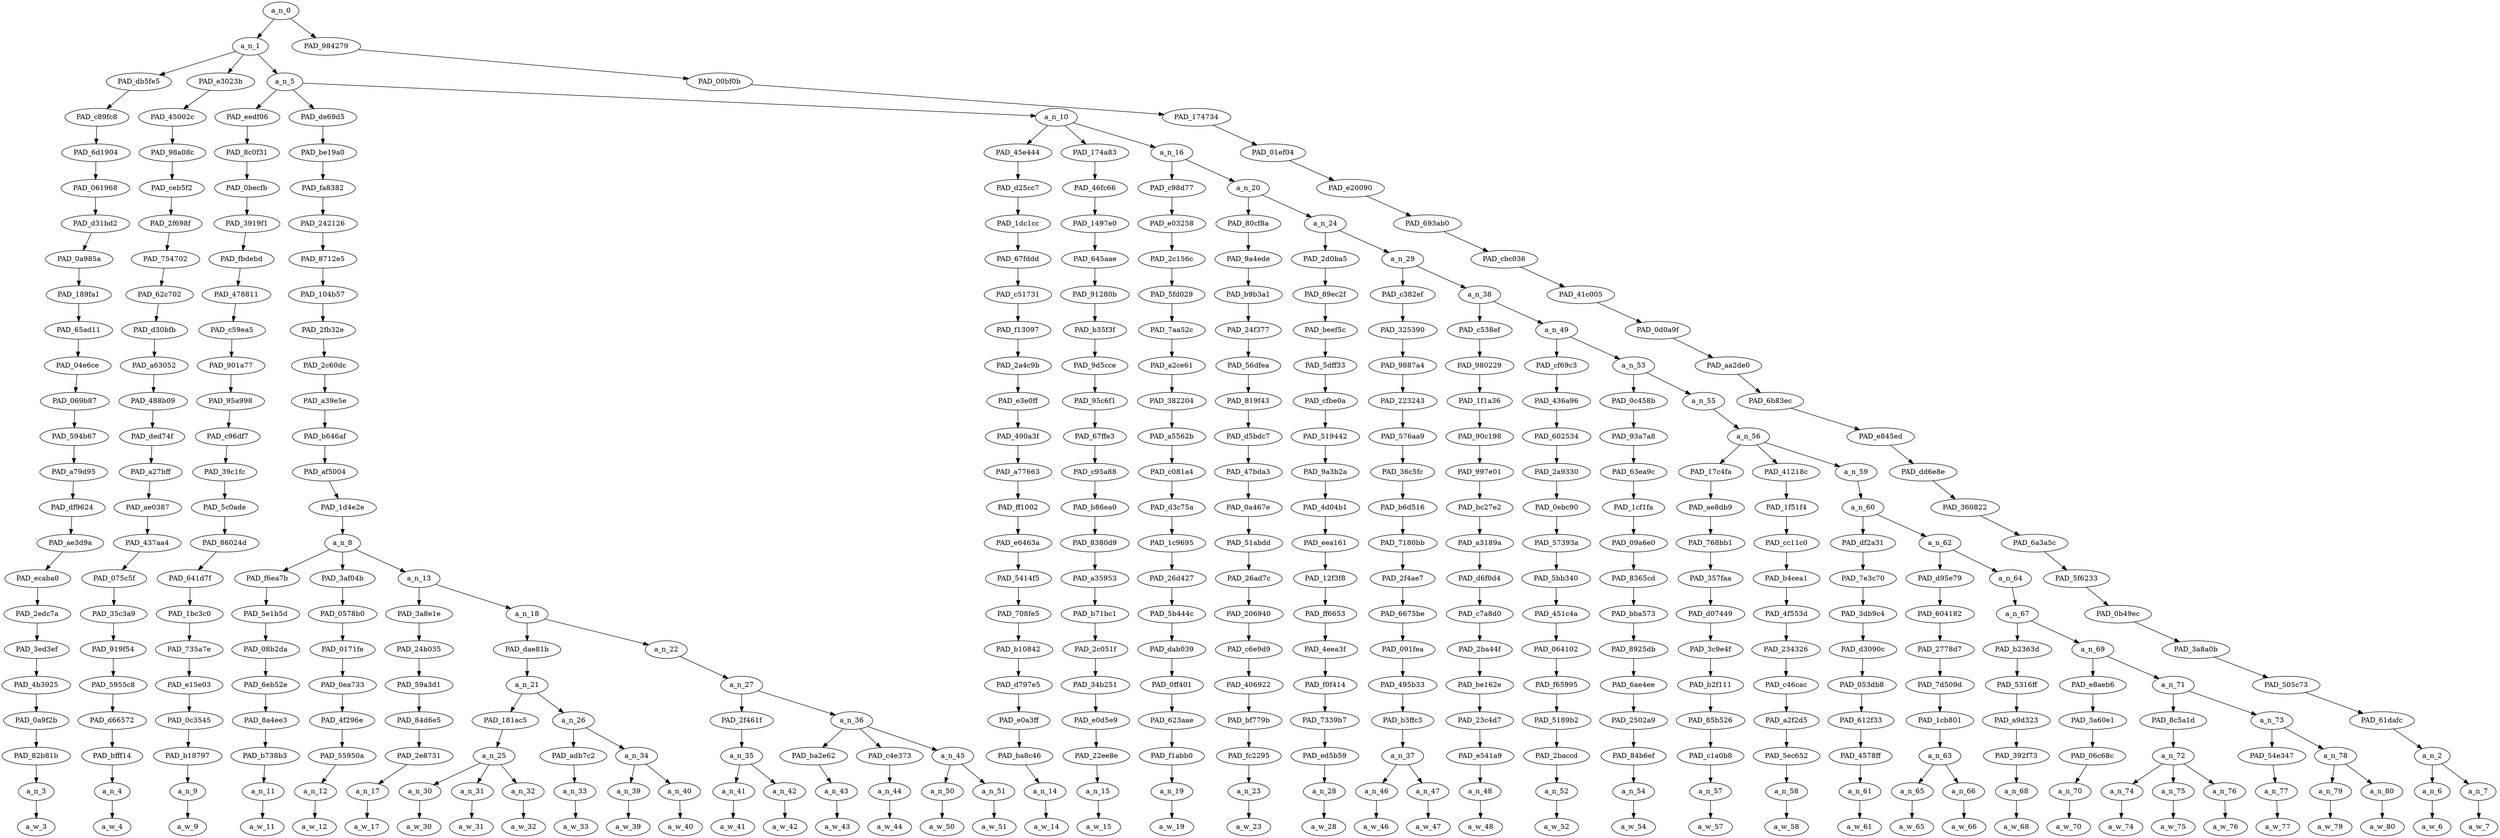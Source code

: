 strict digraph "" {
	a_n_0	[div_dir=1,
		index=0,
		level=23,
		pos="23.1601784788532,23!",
		text_span="[0, 1, 2, 3, 4, 5, 6, 7, 8, 9, 10, 11, 12, 13, 14, 15, 16, 17, 18, 19, 20, 21, 22, 23, 24, 25, 26, 27, 28, 29, 30, 31, 32, 33, 34, \
35, 36, 37, 38, 39, 40, 41, 42]",
		value=1.00000001];
	a_n_1	[div_dir=1,
		index=0,
		level=22,
		pos="4.820356957706404,22!",
		text_span="[0, 1, 2, 3, 4, 5, 6, 7, 8, 9, 10, 11, 12, 13, 14, 15, 16, 17, 18, 19, 20, 21, 22, 23, 24, 25, 26, 27, 28, 29, 30, 31, 32, 33, 34, \
35, 36, 37, 38, 39, 40]",
		value=0.90763411];
	a_n_0 -> a_n_1;
	PAD_984279	[div_dir=1,
		index=1,
		level=22,
		pos="41.5,22!",
		text_span="[41, 42]",
		value=0.09217831];
	a_n_0 -> PAD_984279;
	PAD_db5fe5	[div_dir=-1,
		index=0,
		level=21,
		pos="0.0,21!",
		text_span="[0]",
		value=0.03646200];
	a_n_1 -> PAD_db5fe5;
	PAD_e3023b	[div_dir=1,
		index=1,
		level=21,
		pos="1.0,21!",
		text_span="[1]",
		value=0.02263368];
	a_n_1 -> PAD_e3023b;
	a_n_5	[div_dir=1,
		index=2,
		level=21,
		pos="13.461070873119212,21!",
		text_span="[2, 3, 4, 5, 6, 7, 8, 9, 10, 11, 12, 13, 14, 15, 16, 17, 18, 19, 20, 21, 22, 23, 24, 25, 26, 27, 28, 29, 30, 31, 32, 33, 34, 35, \
36, 37, 38, 39, 40]",
		value=0.84834469];
	a_n_1 -> a_n_5;
	PAD_c89fc8	[div_dir=-1,
		index=0,
		level=20,
		pos="0.0,20!",
		text_span="[0]",
		value=0.03646200];
	PAD_db5fe5 -> PAD_c89fc8;
	PAD_6d1904	[div_dir=-1,
		index=0,
		level=19,
		pos="0.0,19!",
		text_span="[0]",
		value=0.03646200];
	PAD_c89fc8 -> PAD_6d1904;
	PAD_061968	[div_dir=-1,
		index=0,
		level=18,
		pos="0.0,18!",
		text_span="[0]",
		value=0.03646200];
	PAD_6d1904 -> PAD_061968;
	PAD_d31bd2	[div_dir=-1,
		index=0,
		level=17,
		pos="0.0,17!",
		text_span="[0]",
		value=0.03646200];
	PAD_061968 -> PAD_d31bd2;
	PAD_0a985a	[div_dir=-1,
		index=0,
		level=16,
		pos="0.0,16!",
		text_span="[0]",
		value=0.03646200];
	PAD_d31bd2 -> PAD_0a985a;
	PAD_189fa1	[div_dir=-1,
		index=0,
		level=15,
		pos="0.0,15!",
		text_span="[0]",
		value=0.03646200];
	PAD_0a985a -> PAD_189fa1;
	PAD_65ad11	[div_dir=-1,
		index=0,
		level=14,
		pos="0.0,14!",
		text_span="[0]",
		value=0.03646200];
	PAD_189fa1 -> PAD_65ad11;
	PAD_04e6ce	[div_dir=-1,
		index=0,
		level=13,
		pos="0.0,13!",
		text_span="[0]",
		value=0.03646200];
	PAD_65ad11 -> PAD_04e6ce;
	PAD_069b87	[div_dir=-1,
		index=0,
		level=12,
		pos="0.0,12!",
		text_span="[0]",
		value=0.03646200];
	PAD_04e6ce -> PAD_069b87;
	PAD_594b67	[div_dir=-1,
		index=0,
		level=11,
		pos="0.0,11!",
		text_span="[0]",
		value=0.03646200];
	PAD_069b87 -> PAD_594b67;
	PAD_a79d95	[div_dir=-1,
		index=0,
		level=10,
		pos="0.0,10!",
		text_span="[0]",
		value=0.03646200];
	PAD_594b67 -> PAD_a79d95;
	PAD_df9624	[div_dir=-1,
		index=0,
		level=9,
		pos="0.0,9!",
		text_span="[0]",
		value=0.03646200];
	PAD_a79d95 -> PAD_df9624;
	PAD_ae3d9a	[div_dir=-1,
		index=0,
		level=8,
		pos="0.0,8!",
		text_span="[0]",
		value=0.03646200];
	PAD_df9624 -> PAD_ae3d9a;
	PAD_ecaba0	[div_dir=-1,
		index=0,
		level=7,
		pos="0.0,7!",
		text_span="[0]",
		value=0.03646200];
	PAD_ae3d9a -> PAD_ecaba0;
	PAD_2edc7a	[div_dir=-1,
		index=0,
		level=6,
		pos="0.0,6!",
		text_span="[0]",
		value=0.03646200];
	PAD_ecaba0 -> PAD_2edc7a;
	PAD_3ed3ef	[div_dir=-1,
		index=0,
		level=5,
		pos="0.0,5!",
		text_span="[0]",
		value=0.03646200];
	PAD_2edc7a -> PAD_3ed3ef;
	PAD_4b3925	[div_dir=-1,
		index=0,
		level=4,
		pos="0.0,4!",
		text_span="[0]",
		value=0.03646200];
	PAD_3ed3ef -> PAD_4b3925;
	PAD_0a9f2b	[div_dir=-1,
		index=0,
		level=3,
		pos="0.0,3!",
		text_span="[0]",
		value=0.03646200];
	PAD_4b3925 -> PAD_0a9f2b;
	PAD_82b81b	[div_dir=-1,
		index=0,
		level=2,
		pos="0.0,2!",
		text_span="[0]",
		value=0.03646200];
	PAD_0a9f2b -> PAD_82b81b;
	a_n_3	[div_dir=-1,
		index=0,
		level=1,
		pos="0.0,1!",
		text_span="[0]",
		value=0.03646200];
	PAD_82b81b -> a_n_3;
	a_w_3	[div_dir=0,
		index=0,
		level=0,
		pos="0,0!",
		text_span="[0]",
		value=even];
	a_n_3 -> a_w_3;
	PAD_45002c	[div_dir=1,
		index=1,
		level=20,
		pos="1.0,20!",
		text_span="[1]",
		value=0.02263368];
	PAD_e3023b -> PAD_45002c;
	PAD_98a08c	[div_dir=1,
		index=1,
		level=19,
		pos="1.0,19!",
		text_span="[1]",
		value=0.02263368];
	PAD_45002c -> PAD_98a08c;
	PAD_ceb5f2	[div_dir=1,
		index=1,
		level=18,
		pos="1.0,18!",
		text_span="[1]",
		value=0.02263368];
	PAD_98a08c -> PAD_ceb5f2;
	PAD_2f698f	[div_dir=1,
		index=1,
		level=17,
		pos="1.0,17!",
		text_span="[1]",
		value=0.02263368];
	PAD_ceb5f2 -> PAD_2f698f;
	PAD_754702	[div_dir=1,
		index=1,
		level=16,
		pos="1.0,16!",
		text_span="[1]",
		value=0.02263368];
	PAD_2f698f -> PAD_754702;
	PAD_62c702	[div_dir=1,
		index=1,
		level=15,
		pos="1.0,15!",
		text_span="[1]",
		value=0.02263368];
	PAD_754702 -> PAD_62c702;
	PAD_d30bfb	[div_dir=1,
		index=1,
		level=14,
		pos="1.0,14!",
		text_span="[1]",
		value=0.02263368];
	PAD_62c702 -> PAD_d30bfb;
	PAD_a63052	[div_dir=1,
		index=1,
		level=13,
		pos="1.0,13!",
		text_span="[1]",
		value=0.02263368];
	PAD_d30bfb -> PAD_a63052;
	PAD_488b09	[div_dir=1,
		index=1,
		level=12,
		pos="1.0,12!",
		text_span="[1]",
		value=0.02263368];
	PAD_a63052 -> PAD_488b09;
	PAD_ded74f	[div_dir=1,
		index=1,
		level=11,
		pos="1.0,11!",
		text_span="[1]",
		value=0.02263368];
	PAD_488b09 -> PAD_ded74f;
	PAD_a27bff	[div_dir=1,
		index=1,
		level=10,
		pos="1.0,10!",
		text_span="[1]",
		value=0.02263368];
	PAD_ded74f -> PAD_a27bff;
	PAD_ae0387	[div_dir=1,
		index=1,
		level=9,
		pos="1.0,9!",
		text_span="[1]",
		value=0.02263368];
	PAD_a27bff -> PAD_ae0387;
	PAD_437aa4	[div_dir=1,
		index=1,
		level=8,
		pos="1.0,8!",
		text_span="[1]",
		value=0.02263368];
	PAD_ae0387 -> PAD_437aa4;
	PAD_075c5f	[div_dir=1,
		index=1,
		level=7,
		pos="1.0,7!",
		text_span="[1]",
		value=0.02263368];
	PAD_437aa4 -> PAD_075c5f;
	PAD_35c3a9	[div_dir=1,
		index=1,
		level=6,
		pos="1.0,6!",
		text_span="[1]",
		value=0.02263368];
	PAD_075c5f -> PAD_35c3a9;
	PAD_919f54	[div_dir=1,
		index=1,
		level=5,
		pos="1.0,5!",
		text_span="[1]",
		value=0.02263368];
	PAD_35c3a9 -> PAD_919f54;
	PAD_5955c8	[div_dir=1,
		index=1,
		level=4,
		pos="1.0,4!",
		text_span="[1]",
		value=0.02263368];
	PAD_919f54 -> PAD_5955c8;
	PAD_d66572	[div_dir=1,
		index=1,
		level=3,
		pos="1.0,3!",
		text_span="[1]",
		value=0.02263368];
	PAD_5955c8 -> PAD_d66572;
	PAD_bfff14	[div_dir=1,
		index=1,
		level=2,
		pos="1.0,2!",
		text_span="[1]",
		value=0.02263368];
	PAD_d66572 -> PAD_bfff14;
	a_n_4	[div_dir=1,
		index=1,
		level=1,
		pos="1.0,1!",
		text_span="[1]",
		value=0.02263368];
	PAD_bfff14 -> a_n_4;
	a_w_4	[div_dir=0,
		index=1,
		level=0,
		pos="1,0!",
		text_span="[1]",
		value=if];
	a_n_4 -> a_w_4;
	PAD_eedf06	[div_dir=1,
		index=3,
		level=20,
		pos="17.0,20!",
		text_span="[17]",
		value=0.01851506];
	a_n_5 -> PAD_eedf06;
	PAD_de69d5	[div_dir=1,
		index=2,
		level=20,
		pos="4.017361111111111,20!",
		text_span="[2, 3, 4, 5, 6, 7, 8, 9, 10, 11, 12, 13, 14, 15, 16]",
		value=0.33802943];
	a_n_5 -> PAD_de69d5;
	a_n_10	[div_dir=1,
		index=4,
		level=20,
		pos="19.36585150824653,20!",
		text_span="[18, 19, 20, 21, 22, 23, 24, 25, 26, 27, 28, 29, 30, 31, 32, 33, 34, 35, 36, 37, 38, 39, 40]",
		value=0.49155235];
	a_n_5 -> a_n_10;
	PAD_8c0f31	[div_dir=1,
		index=3,
		level=19,
		pos="17.0,19!",
		text_span="[17]",
		value=0.01851506];
	PAD_eedf06 -> PAD_8c0f31;
	PAD_0becfb	[div_dir=1,
		index=3,
		level=18,
		pos="17.0,18!",
		text_span="[17]",
		value=0.01851506];
	PAD_8c0f31 -> PAD_0becfb;
	PAD_3919f1	[div_dir=1,
		index=3,
		level=17,
		pos="17.0,17!",
		text_span="[17]",
		value=0.01851506];
	PAD_0becfb -> PAD_3919f1;
	PAD_fbdebd	[div_dir=1,
		index=3,
		level=16,
		pos="17.0,16!",
		text_span="[17]",
		value=0.01851506];
	PAD_3919f1 -> PAD_fbdebd;
	PAD_478811	[div_dir=1,
		index=3,
		level=15,
		pos="17.0,15!",
		text_span="[17]",
		value=0.01851506];
	PAD_fbdebd -> PAD_478811;
	PAD_c59ea5	[div_dir=1,
		index=3,
		level=14,
		pos="17.0,14!",
		text_span="[17]",
		value=0.01851506];
	PAD_478811 -> PAD_c59ea5;
	PAD_901a77	[div_dir=1,
		index=3,
		level=13,
		pos="17.0,13!",
		text_span="[17]",
		value=0.01851506];
	PAD_c59ea5 -> PAD_901a77;
	PAD_95a998	[div_dir=1,
		index=3,
		level=12,
		pos="17.0,12!",
		text_span="[17]",
		value=0.01851506];
	PAD_901a77 -> PAD_95a998;
	PAD_c96df7	[div_dir=1,
		index=3,
		level=11,
		pos="17.0,11!",
		text_span="[17]",
		value=0.01851506];
	PAD_95a998 -> PAD_c96df7;
	PAD_39c1fc	[div_dir=1,
		index=3,
		level=10,
		pos="17.0,10!",
		text_span="[17]",
		value=0.01851506];
	PAD_c96df7 -> PAD_39c1fc;
	PAD_5c0ade	[div_dir=1,
		index=3,
		level=9,
		pos="17.0,9!",
		text_span="[17]",
		value=0.01851506];
	PAD_39c1fc -> PAD_5c0ade;
	PAD_86024d	[div_dir=1,
		index=3,
		level=8,
		pos="17.0,8!",
		text_span="[17]",
		value=0.01851506];
	PAD_5c0ade -> PAD_86024d;
	PAD_641d7f	[div_dir=1,
		index=5,
		level=7,
		pos="17.0,7!",
		text_span="[17]",
		value=0.01851506];
	PAD_86024d -> PAD_641d7f;
	PAD_1bc3c0	[div_dir=1,
		index=6,
		level=6,
		pos="17.0,6!",
		text_span="[17]",
		value=0.01851506];
	PAD_641d7f -> PAD_1bc3c0;
	PAD_735a7e	[div_dir=1,
		index=7,
		level=5,
		pos="17.0,5!",
		text_span="[17]",
		value=0.01851506];
	PAD_1bc3c0 -> PAD_735a7e;
	PAD_e15e03	[div_dir=1,
		index=7,
		level=4,
		pos="17.0,4!",
		text_span="[17]",
		value=0.01851506];
	PAD_735a7e -> PAD_e15e03;
	PAD_0c3545	[div_dir=1,
		index=9,
		level=3,
		pos="17.0,3!",
		text_span="[17]",
		value=0.01851506];
	PAD_e15e03 -> PAD_0c3545;
	PAD_b18797	[div_dir=1,
		index=12,
		level=2,
		pos="17.0,2!",
		text_span="[17]",
		value=0.01851506];
	PAD_0c3545 -> PAD_b18797;
	a_n_9	[div_dir=1,
		index=17,
		level=1,
		pos="17.0,1!",
		text_span="[17]",
		value=0.01851506];
	PAD_b18797 -> a_n_9;
	a_w_9	[div_dir=0,
		index=17,
		level=0,
		pos="17,0!",
		text_span="[17]",
		value=and];
	a_n_9 -> a_w_9;
	PAD_be19a0	[div_dir=1,
		index=2,
		level=19,
		pos="4.017361111111111,19!",
		text_span="[2, 3, 4, 5, 6, 7, 8, 9, 10, 11, 12, 13, 14, 15, 16]",
		value=0.33802943];
	PAD_de69d5 -> PAD_be19a0;
	PAD_fa8382	[div_dir=1,
		index=2,
		level=18,
		pos="4.017361111111111,18!",
		text_span="[2, 3, 4, 5, 6, 7, 8, 9, 10, 11, 12, 13, 14, 15, 16]",
		value=0.33802943];
	PAD_be19a0 -> PAD_fa8382;
	PAD_242126	[div_dir=1,
		index=2,
		level=17,
		pos="4.017361111111111,17!",
		text_span="[2, 3, 4, 5, 6, 7, 8, 9, 10, 11, 12, 13, 14, 15, 16]",
		value=0.33802943];
	PAD_fa8382 -> PAD_242126;
	PAD_8712e5	[div_dir=1,
		index=2,
		level=16,
		pos="4.017361111111111,16!",
		text_span="[2, 3, 4, 5, 6, 7, 8, 9, 10, 11, 12, 13, 14, 15, 16]",
		value=0.33802943];
	PAD_242126 -> PAD_8712e5;
	PAD_104b57	[div_dir=1,
		index=2,
		level=15,
		pos="4.017361111111111,15!",
		text_span="[2, 3, 4, 5, 6, 7, 8, 9, 10, 11, 12, 13, 14, 15, 16]",
		value=0.33802943];
	PAD_8712e5 -> PAD_104b57;
	PAD_2fb32e	[div_dir=1,
		index=2,
		level=14,
		pos="4.017361111111111,14!",
		text_span="[2, 3, 4, 5, 6, 7, 8, 9, 10, 11, 12, 13, 14, 15, 16]",
		value=0.33802943];
	PAD_104b57 -> PAD_2fb32e;
	PAD_2c60dc	[div_dir=1,
		index=2,
		level=13,
		pos="4.017361111111111,13!",
		text_span="[2, 3, 4, 5, 6, 7, 8, 9, 10, 11, 12, 13, 14, 15, 16]",
		value=0.33802943];
	PAD_2fb32e -> PAD_2c60dc;
	PAD_a39e5e	[div_dir=1,
		index=2,
		level=12,
		pos="4.017361111111111,12!",
		text_span="[2, 3, 4, 5, 6, 7, 8, 9, 10, 11, 12, 13, 14, 15, 16]",
		value=0.33802943];
	PAD_2c60dc -> PAD_a39e5e;
	PAD_b646af	[div_dir=1,
		index=2,
		level=11,
		pos="4.017361111111111,11!",
		text_span="[2, 3, 4, 5, 6, 7, 8, 9, 10, 11, 12, 13, 14, 15, 16]",
		value=0.33802943];
	PAD_a39e5e -> PAD_b646af;
	PAD_af5004	[div_dir=1,
		index=2,
		level=10,
		pos="4.017361111111111,10!",
		text_span="[2, 3, 4, 5, 6, 7, 8, 9, 10, 11, 12, 13, 14, 15, 16]",
		value=0.33802943];
	PAD_b646af -> PAD_af5004;
	PAD_1d4e2e	[div_dir=1,
		index=2,
		level=9,
		pos="4.017361111111111,9!",
		text_span="[2, 3, 4, 5, 6, 7, 8, 9, 10, 11, 12, 13, 14, 15, 16]",
		value=0.33802943];
	PAD_af5004 -> PAD_1d4e2e;
	a_n_8	[div_dir=1,
		index=2,
		level=8,
		pos="4.017361111111111,8!",
		text_span="[2, 3, 4, 5, 6, 7, 8, 9, 10, 11, 12, 13, 14, 15, 16]",
		value=0.33802943];
	PAD_1d4e2e -> a_n_8;
	PAD_f6ea7b	[div_dir=-1,
		index=2,
		level=7,
		pos="2.0,7!",
		text_span="[2]",
		value=0.02509308];
	a_n_8 -> PAD_f6ea7b;
	PAD_3af04b	[div_dir=1,
		index=3,
		level=7,
		pos="3.0,7!",
		text_span="[3]",
		value=0.02161202];
	a_n_8 -> PAD_3af04b;
	a_n_13	[div_dir=1,
		index=4,
		level=7,
		pos="7.052083333333333,7!",
		text_span="[4, 5, 6, 7, 8, 9, 10, 11, 12, 13, 14, 15, 16]",
		value=0.29112176];
	a_n_8 -> a_n_13;
	PAD_5e1b5d	[div_dir=-1,
		index=2,
		level=6,
		pos="2.0,6!",
		text_span="[2]",
		value=0.02509308];
	PAD_f6ea7b -> PAD_5e1b5d;
	PAD_08b2da	[div_dir=-1,
		index=2,
		level=5,
		pos="2.0,5!",
		text_span="[2]",
		value=0.02509308];
	PAD_5e1b5d -> PAD_08b2da;
	PAD_6eb52e	[div_dir=-1,
		index=2,
		level=4,
		pos="2.0,4!",
		text_span="[2]",
		value=0.02509308];
	PAD_08b2da -> PAD_6eb52e;
	PAD_8a4ee3	[div_dir=-1,
		index=2,
		level=3,
		pos="2.0,3!",
		text_span="[2]",
		value=0.02509308];
	PAD_6eb52e -> PAD_8a4ee3;
	PAD_b738b3	[div_dir=-1,
		index=2,
		level=2,
		pos="2.0,2!",
		text_span="[2]",
		value=0.02509308];
	PAD_8a4ee3 -> PAD_b738b3;
	a_n_11	[div_dir=-1,
		index=2,
		level=1,
		pos="2.0,1!",
		text_span="[2]",
		value=0.02509308];
	PAD_b738b3 -> a_n_11;
	a_w_11	[div_dir=0,
		index=2,
		level=0,
		pos="2,0!",
		text_span="[2]",
		value=you];
	a_n_11 -> a_w_11;
	PAD_0578b0	[div_dir=1,
		index=3,
		level=6,
		pos="3.0,6!",
		text_span="[3]",
		value=0.02161202];
	PAD_3af04b -> PAD_0578b0;
	PAD_0171fe	[div_dir=1,
		index=3,
		level=5,
		pos="3.0,5!",
		text_span="[3]",
		value=0.02161202];
	PAD_0578b0 -> PAD_0171fe;
	PAD_0ea733	[div_dir=1,
		index=3,
		level=4,
		pos="3.0,4!",
		text_span="[3]",
		value=0.02161202];
	PAD_0171fe -> PAD_0ea733;
	PAD_4f296e	[div_dir=1,
		index=3,
		level=3,
		pos="3.0,3!",
		text_span="[3]",
		value=0.02161202];
	PAD_0ea733 -> PAD_4f296e;
	PAD_55950a	[div_dir=1,
		index=3,
		level=2,
		pos="3.0,2!",
		text_span="[3]",
		value=0.02161202];
	PAD_4f296e -> PAD_55950a;
	a_n_12	[div_dir=1,
		index=3,
		level=1,
		pos="3.0,1!",
		text_span="[3]",
		value=0.02161202];
	PAD_55950a -> a_n_12;
	a_w_12	[div_dir=0,
		index=3,
		level=0,
		pos="3,0!",
		text_span="[3]",
		value=just];
	a_n_12 -> a_w_12;
	PAD_3a8e1e	[div_dir=1,
		index=4,
		level=6,
		pos="4.0,6!",
		text_span="[4]",
		value=0.01884834];
	a_n_13 -> PAD_3a8e1e;
	a_n_18	[div_dir=1,
		index=5,
		level=6,
		pos="10.104166666666666,6!",
		text_span="[5, 6, 7, 8, 9, 10, 11, 12, 13, 14, 15, 16]",
		value=0.27207081];
	a_n_13 -> a_n_18;
	PAD_24b035	[div_dir=1,
		index=4,
		level=5,
		pos="4.0,5!",
		text_span="[4]",
		value=0.01884834];
	PAD_3a8e1e -> PAD_24b035;
	PAD_59a3d1	[div_dir=1,
		index=4,
		level=4,
		pos="4.0,4!",
		text_span="[4]",
		value=0.01884834];
	PAD_24b035 -> PAD_59a3d1;
	PAD_84d6e5	[div_dir=1,
		index=4,
		level=3,
		pos="4.0,3!",
		text_span="[4]",
		value=0.01884834];
	PAD_59a3d1 -> PAD_84d6e5;
	PAD_2e8731	[div_dir=1,
		index=4,
		level=2,
		pos="4.0,2!",
		text_span="[4]",
		value=0.01884834];
	PAD_84d6e5 -> PAD_2e8731;
	a_n_17	[div_dir=1,
		index=4,
		level=1,
		pos="4.0,1!",
		text_span="[4]",
		value=0.01884834];
	PAD_2e8731 -> a_n_17;
	a_w_17	[div_dir=0,
		index=4,
		level=0,
		pos="4,0!",
		text_span="[4]",
		value=have];
	a_n_17 -> a_w_17;
	PAD_dae81b	[div_dir=1,
		index=5,
		level=5,
		pos="7.375,5!",
		text_span="[5, 6, 7, 8, 9, 10]",
		value=0.14830469];
	a_n_18 -> PAD_dae81b;
	a_n_22	[div_dir=1,
		index=6,
		level=5,
		pos="12.833333333333332,5!",
		text_span="[11, 12, 13, 14, 15, 16]",
		value=0.12357893];
	a_n_18 -> a_n_22;
	a_n_21	[div_dir=1,
		index=5,
		level=4,
		pos="7.375,4!",
		text_span="[5, 6, 7, 8, 9, 10]",
		value=0.14830469];
	PAD_dae81b -> a_n_21;
	PAD_181ac5	[div_dir=1,
		index=5,
		level=3,
		pos="6.0,3!",
		text_span="[5, 6, 7]",
		value=0.06364974];
	a_n_21 -> PAD_181ac5;
	a_n_26	[div_dir=1,
		index=6,
		level=3,
		pos="8.75,3!",
		text_span="[8, 9, 10]",
		value=0.08455152];
	a_n_21 -> a_n_26;
	a_n_25	[div_dir=1,
		index=5,
		level=2,
		pos="6.0,2!",
		text_span="[5, 6, 7]",
		value=0.06364974];
	PAD_181ac5 -> a_n_25;
	a_n_30	[div_dir=1,
		index=5,
		level=1,
		pos="5.0,1!",
		text_span="[5]",
		value=0.01811494];
	a_n_25 -> a_n_30;
	a_n_31	[div_dir=1,
		index=6,
		level=1,
		pos="6.0,1!",
		text_span="[6]",
		value=0.02446105];
	a_n_25 -> a_n_31;
	a_n_32	[div_dir=1,
		index=7,
		level=1,
		pos="7.0,1!",
		text_span="[7]",
		value=0.02101157];
	a_n_25 -> a_n_32;
	a_w_30	[div_dir=0,
		index=5,
		level=0,
		pos="5,0!",
		text_span="[5]",
		value=a];
	a_n_30 -> a_w_30;
	a_w_31	[div_dir=0,
		index=6,
		level=0,
		pos="6,0!",
		text_span="[6]",
		value=loose];
	a_n_31 -> a_w_31;
	a_w_32	[div_dir=0,
		index=7,
		level=0,
		pos="7,0!",
		text_span="[7]",
		value=collection];
	a_n_32 -> a_w_32;
	PAD_adb7c2	[div_dir=1,
		index=6,
		level=2,
		pos="8.0,2!",
		text_span="[8]",
		value=0.01666935];
	a_n_26 -> PAD_adb7c2;
	a_n_34	[div_dir=1,
		index=7,
		level=2,
		pos="9.5,2!",
		text_span="[9, 10]",
		value=0.06779725];
	a_n_26 -> a_n_34;
	a_n_33	[div_dir=1,
		index=8,
		level=1,
		pos="8.0,1!",
		text_span="[8]",
		value=0.01666935];
	PAD_adb7c2 -> a_n_33;
	a_w_33	[div_dir=0,
		index=8,
		level=0,
		pos="8,0!",
		text_span="[8]",
		value=of];
	a_n_33 -> a_w_33;
	a_n_39	[div_dir=-1,
		index=9,
		level=1,
		pos="9.0,1!",
		text_span="[9]",
		value=0.03485946];
	a_n_34 -> a_n_39;
	a_n_40	[div_dir=1,
		index=10,
		level=1,
		pos="10.0,1!",
		text_span="[10]",
		value=0.03289093];
	a_n_34 -> a_n_40;
	a_w_39	[div_dir=0,
		index=9,
		level=0,
		pos="9,0!",
		text_span="[9]",
		value=affiliated];
	a_n_39 -> a_w_39;
	a_w_40	[div_dir=0,
		index=10,
		level=0,
		pos="10,0!",
		text_span="[10]",
		value=groups];
	a_n_40 -> a_w_40;
	a_n_27	[div_dir=1,
		index=6,
		level=4,
		pos="12.833333333333332,4!",
		text_span="[11, 12, 13, 14, 15, 16]",
		value=0.12341761];
	a_n_22 -> a_n_27;
	PAD_2f461f	[div_dir=1,
		index=7,
		level=3,
		pos="11.5,3!",
		text_span="[11, 12]",
		value=0.04372765];
	a_n_27 -> PAD_2f461f;
	a_n_36	[div_dir=1,
		index=8,
		level=3,
		pos="14.166666666666666,3!",
		text_span="[13, 14, 15, 16]",
		value=0.07952864];
	a_n_27 -> a_n_36;
	a_n_35	[div_dir=1,
		index=8,
		level=2,
		pos="11.5,2!",
		text_span="[11, 12]",
		value=0.04372765];
	PAD_2f461f -> a_n_35;
	a_n_41	[div_dir=-1,
		index=11,
		level=1,
		pos="11.0,1!",
		text_span="[11]",
		value=0.01944884];
	a_n_35 -> a_n_41;
	a_n_42	[div_dir=1,
		index=12,
		level=1,
		pos="12.0,1!",
		text_span="[12]",
		value=0.02419334];
	a_n_35 -> a_n_42;
	a_w_41	[div_dir=0,
		index=11,
		level=0,
		pos="11,0!",
		text_span="[11]",
		value=each];
	a_n_41 -> a_w_41;
	a_w_42	[div_dir=0,
		index=12,
		level=0,
		pos="12,0!",
		text_span="[12]",
		value=group];
	a_n_42 -> a_w_42;
	PAD_ba2e62	[div_dir=1,
		index=9,
		level=2,
		pos="13.0,2!",
		text_span="[13]",
		value=0.01623582];
	a_n_36 -> PAD_ba2e62;
	PAD_c4e373	[div_dir=1,
		index=10,
		level=2,
		pos="14.0,2!",
		text_span="[14]",
		value=0.02002140];
	a_n_36 -> PAD_c4e373;
	a_n_45	[div_dir=1,
		index=11,
		level=2,
		pos="15.5,2!",
		text_span="[15, 16]",
		value=0.04313384];
	a_n_36 -> a_n_45;
	a_n_43	[div_dir=1,
		index=13,
		level=1,
		pos="13.0,1!",
		text_span="[13]",
		value=0.01623582];
	PAD_ba2e62 -> a_n_43;
	a_w_43	[div_dir=0,
		index=13,
		level=0,
		pos="13,0!",
		text_span="[13]",
		value=is];
	a_n_43 -> a_w_43;
	a_n_44	[div_dir=1,
		index=14,
		level=1,
		pos="14.0,1!",
		text_span="[14]",
		value=0.02002140];
	PAD_c4e373 -> a_n_44;
	a_w_44	[div_dir=0,
		index=14,
		level=0,
		pos="14,0!",
		text_span="[14]",
		value=gonna];
	a_n_44 -> a_w_44;
	a_n_50	[div_dir=1,
		index=15,
		level=1,
		pos="15.0,1!",
		text_span="[15]",
		value=0.01959529];
	a_n_45 -> a_n_50;
	a_n_51	[div_dir=1,
		index=16,
		level=1,
		pos="16.0,1!",
		text_span="[16]",
		value=0.02343661];
	a_n_45 -> a_n_51;
	a_w_50	[div_dir=0,
		index=15,
		level=0,
		pos="15,0!",
		text_span="[15]",
		value=have1];
	a_n_50 -> a_w_50;
	a_w_51	[div_dir=0,
		index=16,
		level=0,
		pos="16,0!",
		text_span="[16]",
		value=leaders];
	a_n_51 -> a_w_51;
	PAD_45e444	[div_dir=1,
		index=4,
		level=19,
		pos="18.0,19!",
		text_span="[18]",
		value=0.01907492];
	a_n_10 -> PAD_45e444;
	PAD_174a83	[div_dir=1,
		index=5,
		level=19,
		pos="19.0,19!",
		text_span="[19]",
		value=0.02602787];
	a_n_10 -> PAD_174a83;
	a_n_16	[div_dir=1,
		index=6,
		level=19,
		pos="21.097554524739586,19!",
		text_span="[20, 21, 22, 23, 24, 25, 26, 27, 28, 29, 30, 31, 32, 33, 34, 35, 36, 37, 38, 39, 40]",
		value=0.44630994];
	a_n_10 -> a_n_16;
	PAD_d25cc7	[div_dir=1,
		index=4,
		level=18,
		pos="18.0,18!",
		text_span="[18]",
		value=0.01907492];
	PAD_45e444 -> PAD_d25cc7;
	PAD_1dc1cc	[div_dir=1,
		index=4,
		level=17,
		pos="18.0,17!",
		text_span="[18]",
		value=0.01907492];
	PAD_d25cc7 -> PAD_1dc1cc;
	PAD_67fddd	[div_dir=1,
		index=4,
		level=16,
		pos="18.0,16!",
		text_span="[18]",
		value=0.01907492];
	PAD_1dc1cc -> PAD_67fddd;
	PAD_c51731	[div_dir=1,
		index=4,
		level=15,
		pos="18.0,15!",
		text_span="[18]",
		value=0.01907492];
	PAD_67fddd -> PAD_c51731;
	PAD_f13097	[div_dir=1,
		index=4,
		level=14,
		pos="18.0,14!",
		text_span="[18]",
		value=0.01907492];
	PAD_c51731 -> PAD_f13097;
	PAD_2a4c9b	[div_dir=1,
		index=4,
		level=13,
		pos="18.0,13!",
		text_span="[18]",
		value=0.01907492];
	PAD_f13097 -> PAD_2a4c9b;
	PAD_e3e0ff	[div_dir=1,
		index=4,
		level=12,
		pos="18.0,12!",
		text_span="[18]",
		value=0.01907492];
	PAD_2a4c9b -> PAD_e3e0ff;
	PAD_490a3f	[div_dir=1,
		index=4,
		level=11,
		pos="18.0,11!",
		text_span="[18]",
		value=0.01907492];
	PAD_e3e0ff -> PAD_490a3f;
	PAD_a77663	[div_dir=1,
		index=4,
		level=10,
		pos="18.0,10!",
		text_span="[18]",
		value=0.01907492];
	PAD_490a3f -> PAD_a77663;
	PAD_ff1002	[div_dir=1,
		index=4,
		level=9,
		pos="18.0,9!",
		text_span="[18]",
		value=0.01907492];
	PAD_a77663 -> PAD_ff1002;
	PAD_e6463a	[div_dir=1,
		index=4,
		level=8,
		pos="18.0,8!",
		text_span="[18]",
		value=0.01907492];
	PAD_ff1002 -> PAD_e6463a;
	PAD_5414f5	[div_dir=1,
		index=6,
		level=7,
		pos="18.0,7!",
		text_span="[18]",
		value=0.01907492];
	PAD_e6463a -> PAD_5414f5;
	PAD_708fe5	[div_dir=1,
		index=7,
		level=6,
		pos="18.0,6!",
		text_span="[18]",
		value=0.01907492];
	PAD_5414f5 -> PAD_708fe5;
	PAD_b10842	[div_dir=1,
		index=8,
		level=5,
		pos="18.0,5!",
		text_span="[18]",
		value=0.01907492];
	PAD_708fe5 -> PAD_b10842;
	PAD_d797e5	[div_dir=1,
		index=8,
		level=4,
		pos="18.0,4!",
		text_span="[18]",
		value=0.01907492];
	PAD_b10842 -> PAD_d797e5;
	PAD_e0a3ff	[div_dir=1,
		index=10,
		level=3,
		pos="18.0,3!",
		text_span="[18]",
		value=0.01907492];
	PAD_d797e5 -> PAD_e0a3ff;
	PAD_ba8c46	[div_dir=1,
		index=13,
		level=2,
		pos="18.0,2!",
		text_span="[18]",
		value=0.01907492];
	PAD_e0a3ff -> PAD_ba8c46;
	a_n_14	[div_dir=1,
		index=18,
		level=1,
		pos="18.0,1!",
		text_span="[18]",
		value=0.01907492];
	PAD_ba8c46 -> a_n_14;
	a_w_14	[div_dir=0,
		index=18,
		level=0,
		pos="18,0!",
		text_span="[18]",
		value=inevitably];
	a_n_14 -> a_w_14;
	PAD_46fc66	[div_dir=1,
		index=5,
		level=18,
		pos="19.0,18!",
		text_span="[19]",
		value=0.02602787];
	PAD_174a83 -> PAD_46fc66;
	PAD_1497e0	[div_dir=1,
		index=5,
		level=17,
		pos="19.0,17!",
		text_span="[19]",
		value=0.02602787];
	PAD_46fc66 -> PAD_1497e0;
	PAD_645aae	[div_dir=1,
		index=5,
		level=16,
		pos="19.0,16!",
		text_span="[19]",
		value=0.02602787];
	PAD_1497e0 -> PAD_645aae;
	PAD_91280b	[div_dir=1,
		index=5,
		level=15,
		pos="19.0,15!",
		text_span="[19]",
		value=0.02602787];
	PAD_645aae -> PAD_91280b;
	PAD_b35f3f	[div_dir=1,
		index=5,
		level=14,
		pos="19.0,14!",
		text_span="[19]",
		value=0.02602787];
	PAD_91280b -> PAD_b35f3f;
	PAD_9d5cce	[div_dir=1,
		index=5,
		level=13,
		pos="19.0,13!",
		text_span="[19]",
		value=0.02602787];
	PAD_b35f3f -> PAD_9d5cce;
	PAD_95c6f1	[div_dir=1,
		index=5,
		level=12,
		pos="19.0,12!",
		text_span="[19]",
		value=0.02602787];
	PAD_9d5cce -> PAD_95c6f1;
	PAD_67ffe3	[div_dir=1,
		index=5,
		level=11,
		pos="19.0,11!",
		text_span="[19]",
		value=0.02602787];
	PAD_95c6f1 -> PAD_67ffe3;
	PAD_c95a88	[div_dir=1,
		index=5,
		level=10,
		pos="19.0,10!",
		text_span="[19]",
		value=0.02602787];
	PAD_67ffe3 -> PAD_c95a88;
	PAD_b86ea0	[div_dir=1,
		index=5,
		level=9,
		pos="19.0,9!",
		text_span="[19]",
		value=0.02602787];
	PAD_c95a88 -> PAD_b86ea0;
	PAD_8380d9	[div_dir=1,
		index=5,
		level=8,
		pos="19.0,8!",
		text_span="[19]",
		value=0.02602787];
	PAD_b86ea0 -> PAD_8380d9;
	PAD_a35953	[div_dir=1,
		index=7,
		level=7,
		pos="19.0,7!",
		text_span="[19]",
		value=0.02602787];
	PAD_8380d9 -> PAD_a35953;
	PAD_b71bc1	[div_dir=1,
		index=8,
		level=6,
		pos="19.0,6!",
		text_span="[19]",
		value=0.02602787];
	PAD_a35953 -> PAD_b71bc1;
	PAD_2c051f	[div_dir=1,
		index=9,
		level=5,
		pos="19.0,5!",
		text_span="[19]",
		value=0.02602787];
	PAD_b71bc1 -> PAD_2c051f;
	PAD_34b251	[div_dir=1,
		index=9,
		level=4,
		pos="19.0,4!",
		text_span="[19]",
		value=0.02602787];
	PAD_2c051f -> PAD_34b251;
	PAD_e0d5e9	[div_dir=1,
		index=11,
		level=3,
		pos="19.0,3!",
		text_span="[19]",
		value=0.02602787];
	PAD_34b251 -> PAD_e0d5e9;
	PAD_22ee8e	[div_dir=1,
		index=14,
		level=2,
		pos="19.0,2!",
		text_span="[19]",
		value=0.02602787];
	PAD_e0d5e9 -> PAD_22ee8e;
	a_n_15	[div_dir=1,
		index=19,
		level=1,
		pos="19.0,1!",
		text_span="[19]",
		value=0.02602787];
	PAD_22ee8e -> a_n_15;
	a_w_15	[div_dir=0,
		index=19,
		level=0,
		pos="19,0!",
		text_span="[19]",
		value=leaders1];
	a_n_15 -> a_w_15;
	PAD_c98d77	[div_dir=1,
		index=6,
		level=18,
		pos="20.0,18!",
		text_span="[20]",
		value=0.01642171];
	a_n_16 -> PAD_c98d77;
	a_n_20	[div_dir=1,
		index=7,
		level=18,
		pos="22.195109049479168,18!",
		text_span="[21, 22, 23, 24, 25, 26, 27, 28, 29, 30, 31, 32, 33, 34, 35, 36, 37, 38, 39, 40]",
		value=0.42978820];
	a_n_16 -> a_n_20;
	PAD_e03258	[div_dir=1,
		index=6,
		level=17,
		pos="20.0,17!",
		text_span="[20]",
		value=0.01642171];
	PAD_c98d77 -> PAD_e03258;
	PAD_2c156c	[div_dir=1,
		index=6,
		level=16,
		pos="20.0,16!",
		text_span="[20]",
		value=0.01642171];
	PAD_e03258 -> PAD_2c156c;
	PAD_5fd029	[div_dir=1,
		index=6,
		level=15,
		pos="20.0,15!",
		text_span="[20]",
		value=0.01642171];
	PAD_2c156c -> PAD_5fd029;
	PAD_7aa52c	[div_dir=1,
		index=6,
		level=14,
		pos="20.0,14!",
		text_span="[20]",
		value=0.01642171];
	PAD_5fd029 -> PAD_7aa52c;
	PAD_a2ce61	[div_dir=1,
		index=6,
		level=13,
		pos="20.0,13!",
		text_span="[20]",
		value=0.01642171];
	PAD_7aa52c -> PAD_a2ce61;
	PAD_382204	[div_dir=1,
		index=6,
		level=12,
		pos="20.0,12!",
		text_span="[20]",
		value=0.01642171];
	PAD_a2ce61 -> PAD_382204;
	PAD_a5562b	[div_dir=1,
		index=6,
		level=11,
		pos="20.0,11!",
		text_span="[20]",
		value=0.01642171];
	PAD_382204 -> PAD_a5562b;
	PAD_c081a4	[div_dir=1,
		index=6,
		level=10,
		pos="20.0,10!",
		text_span="[20]",
		value=0.01642171];
	PAD_a5562b -> PAD_c081a4;
	PAD_d3c75a	[div_dir=1,
		index=6,
		level=9,
		pos="20.0,9!",
		text_span="[20]",
		value=0.01642171];
	PAD_c081a4 -> PAD_d3c75a;
	PAD_1c9695	[div_dir=1,
		index=6,
		level=8,
		pos="20.0,8!",
		text_span="[20]",
		value=0.01642171];
	PAD_d3c75a -> PAD_1c9695;
	PAD_26d427	[div_dir=1,
		index=8,
		level=7,
		pos="20.0,7!",
		text_span="[20]",
		value=0.01642171];
	PAD_1c9695 -> PAD_26d427;
	PAD_5b444c	[div_dir=1,
		index=9,
		level=6,
		pos="20.0,6!",
		text_span="[20]",
		value=0.01642171];
	PAD_26d427 -> PAD_5b444c;
	PAD_dab039	[div_dir=1,
		index=10,
		level=5,
		pos="20.0,5!",
		text_span="[20]",
		value=0.01642171];
	PAD_5b444c -> PAD_dab039;
	PAD_0ff401	[div_dir=1,
		index=10,
		level=4,
		pos="20.0,4!",
		text_span="[20]",
		value=0.01642171];
	PAD_dab039 -> PAD_0ff401;
	PAD_623aae	[div_dir=1,
		index=12,
		level=3,
		pos="20.0,3!",
		text_span="[20]",
		value=0.01642171];
	PAD_0ff401 -> PAD_623aae;
	PAD_f1abb0	[div_dir=1,
		index=15,
		level=2,
		pos="20.0,2!",
		text_span="[20]",
		value=0.01642171];
	PAD_623aae -> PAD_f1abb0;
	a_n_19	[div_dir=1,
		index=20,
		level=1,
		pos="20.0,1!",
		text_span="[20]",
		value=0.01642171];
	PAD_f1abb0 -> a_n_19;
	a_w_19	[div_dir=0,
		index=20,
		level=0,
		pos="20,0!",
		text_span="[20]",
		value=will];
	a_n_19 -> a_w_19;
	PAD_80cf8a	[div_dir=-1,
		index=7,
		level=17,
		pos="21.0,17!",
		text_span="[21]",
		value=0.01690412];
	a_n_20 -> PAD_80cf8a;
	a_n_24	[div_dir=1,
		index=8,
		level=17,
		pos="23.390218098958336,17!",
		text_span="[22, 23, 24, 25, 26, 27, 28, 29, 30, 31, 32, 33, 34, 35, 36, 37, 38, 39, 40]",
		value=0.41278417];
	a_n_20 -> a_n_24;
	PAD_9a4ede	[div_dir=-1,
		index=7,
		level=16,
		pos="21.0,16!",
		text_span="[21]",
		value=0.01690412];
	PAD_80cf8a -> PAD_9a4ede;
	PAD_b9b3a1	[div_dir=-1,
		index=7,
		level=15,
		pos="21.0,15!",
		text_span="[21]",
		value=0.01690412];
	PAD_9a4ede -> PAD_b9b3a1;
	PAD_24f377	[div_dir=-1,
		index=7,
		level=14,
		pos="21.0,14!",
		text_span="[21]",
		value=0.01690412];
	PAD_b9b3a1 -> PAD_24f377;
	PAD_56dfea	[div_dir=-1,
		index=7,
		level=13,
		pos="21.0,13!",
		text_span="[21]",
		value=0.01690412];
	PAD_24f377 -> PAD_56dfea;
	PAD_819f43	[div_dir=-1,
		index=7,
		level=12,
		pos="21.0,12!",
		text_span="[21]",
		value=0.01690412];
	PAD_56dfea -> PAD_819f43;
	PAD_d5bdc7	[div_dir=-1,
		index=7,
		level=11,
		pos="21.0,11!",
		text_span="[21]",
		value=0.01690412];
	PAD_819f43 -> PAD_d5bdc7;
	PAD_47bda3	[div_dir=-1,
		index=7,
		level=10,
		pos="21.0,10!",
		text_span="[21]",
		value=0.01690412];
	PAD_d5bdc7 -> PAD_47bda3;
	PAD_0a467e	[div_dir=-1,
		index=7,
		level=9,
		pos="21.0,9!",
		text_span="[21]",
		value=0.01690412];
	PAD_47bda3 -> PAD_0a467e;
	PAD_51abdd	[div_dir=-1,
		index=7,
		level=8,
		pos="21.0,8!",
		text_span="[21]",
		value=0.01690412];
	PAD_0a467e -> PAD_51abdd;
	PAD_26ad7c	[div_dir=-1,
		index=9,
		level=7,
		pos="21.0,7!",
		text_span="[21]",
		value=0.01690412];
	PAD_51abdd -> PAD_26ad7c;
	PAD_206940	[div_dir=-1,
		index=10,
		level=6,
		pos="21.0,6!",
		text_span="[21]",
		value=0.01690412];
	PAD_26ad7c -> PAD_206940;
	PAD_c6e9d9	[div_dir=-1,
		index=11,
		level=5,
		pos="21.0,5!",
		text_span="[21]",
		value=0.01690412];
	PAD_206940 -> PAD_c6e9d9;
	PAD_406922	[div_dir=-1,
		index=11,
		level=4,
		pos="21.0,4!",
		text_span="[21]",
		value=0.01690412];
	PAD_c6e9d9 -> PAD_406922;
	PAD_bf779b	[div_dir=-1,
		index=13,
		level=3,
		pos="21.0,3!",
		text_span="[21]",
		value=0.01690412];
	PAD_406922 -> PAD_bf779b;
	PAD_fc2295	[div_dir=-1,
		index=16,
		level=2,
		pos="21.0,2!",
		text_span="[21]",
		value=0.01690412];
	PAD_bf779b -> PAD_fc2295;
	a_n_23	[div_dir=-1,
		index=21,
		level=1,
		pos="21.0,1!",
		text_span="[21]",
		value=0.01690412];
	PAD_fc2295 -> a_n_23;
	a_w_23	[div_dir=0,
		index=21,
		level=0,
		pos="21,0!",
		text_span="[21]",
		value=emerge];
	a_n_23 -> a_w_23;
	PAD_2d0ba5	[div_dir=1,
		index=8,
		level=16,
		pos="22.0,16!",
		text_span="[22]",
		value=0.01663739];
	a_n_24 -> PAD_2d0ba5;
	a_n_29	[div_dir=1,
		index=9,
		level=16,
		pos="24.780436197916668,16!",
		text_span="[23, 24, 25, 26, 27, 28, 29, 30, 31, 32, 33, 34, 35, 36, 37, 38, 39, 40]",
		value=0.39603565];
	a_n_24 -> a_n_29;
	PAD_89ec2f	[div_dir=1,
		index=8,
		level=15,
		pos="22.0,15!",
		text_span="[22]",
		value=0.01663739];
	PAD_2d0ba5 -> PAD_89ec2f;
	PAD_beef5c	[div_dir=1,
		index=8,
		level=14,
		pos="22.0,14!",
		text_span="[22]",
		value=0.01663739];
	PAD_89ec2f -> PAD_beef5c;
	PAD_5dff33	[div_dir=1,
		index=8,
		level=13,
		pos="22.0,13!",
		text_span="[22]",
		value=0.01663739];
	PAD_beef5c -> PAD_5dff33;
	PAD_cfbe0a	[div_dir=1,
		index=8,
		level=12,
		pos="22.0,12!",
		text_span="[22]",
		value=0.01663739];
	PAD_5dff33 -> PAD_cfbe0a;
	PAD_519442	[div_dir=1,
		index=8,
		level=11,
		pos="22.0,11!",
		text_span="[22]",
		value=0.01663739];
	PAD_cfbe0a -> PAD_519442;
	PAD_9a3b2a	[div_dir=1,
		index=8,
		level=10,
		pos="22.0,10!",
		text_span="[22]",
		value=0.01663739];
	PAD_519442 -> PAD_9a3b2a;
	PAD_4d04b1	[div_dir=1,
		index=8,
		level=9,
		pos="22.0,9!",
		text_span="[22]",
		value=0.01663739];
	PAD_9a3b2a -> PAD_4d04b1;
	PAD_eea161	[div_dir=1,
		index=8,
		level=8,
		pos="22.0,8!",
		text_span="[22]",
		value=0.01663739];
	PAD_4d04b1 -> PAD_eea161;
	PAD_12f3f8	[div_dir=1,
		index=10,
		level=7,
		pos="22.0,7!",
		text_span="[22]",
		value=0.01663739];
	PAD_eea161 -> PAD_12f3f8;
	PAD_ff6653	[div_dir=1,
		index=11,
		level=6,
		pos="22.0,6!",
		text_span="[22]",
		value=0.01663739];
	PAD_12f3f8 -> PAD_ff6653;
	PAD_4eea3f	[div_dir=1,
		index=12,
		level=5,
		pos="22.0,5!",
		text_span="[22]",
		value=0.01663739];
	PAD_ff6653 -> PAD_4eea3f;
	PAD_f0f414	[div_dir=1,
		index=12,
		level=4,
		pos="22.0,4!",
		text_span="[22]",
		value=0.01663739];
	PAD_4eea3f -> PAD_f0f414;
	PAD_7339b7	[div_dir=1,
		index=14,
		level=3,
		pos="22.0,3!",
		text_span="[22]",
		value=0.01663739];
	PAD_f0f414 -> PAD_7339b7;
	PAD_ed5b59	[div_dir=1,
		index=17,
		level=2,
		pos="22.0,2!",
		text_span="[22]",
		value=0.01663739];
	PAD_7339b7 -> PAD_ed5b59;
	a_n_28	[div_dir=1,
		index=22,
		level=1,
		pos="22.0,1!",
		text_span="[22]",
		value=0.01663739];
	PAD_ed5b59 -> a_n_28;
	a_w_28	[div_dir=0,
		index=22,
		level=0,
		pos="22,0!",
		text_span="[22]",
		value=among];
	a_n_28 -> a_w_28;
	PAD_c382ef	[div_dir=1,
		index=9,
		level=15,
		pos="23.5,15!",
		text_span="[23, 24]",
		value=0.03521870];
	a_n_29 -> PAD_c382ef;
	a_n_38	[div_dir=1,
		index=10,
		level=15,
		pos="26.060872395833336,15!",
		text_span="[25, 26, 27, 28, 29, 30, 31, 32, 33, 34, 35, 36, 37, 38, 39, 40]",
		value=0.36070479];
	a_n_29 -> a_n_38;
	PAD_325390	[div_dir=1,
		index=9,
		level=14,
		pos="23.5,14!",
		text_span="[23, 24]",
		value=0.03521870];
	PAD_c382ef -> PAD_325390;
	PAD_9887a4	[div_dir=1,
		index=9,
		level=13,
		pos="23.5,13!",
		text_span="[23, 24]",
		value=0.03521870];
	PAD_325390 -> PAD_9887a4;
	PAD_223243	[div_dir=1,
		index=9,
		level=12,
		pos="23.5,12!",
		text_span="[23, 24]",
		value=0.03521870];
	PAD_9887a4 -> PAD_223243;
	PAD_576aa9	[div_dir=1,
		index=9,
		level=11,
		pos="23.5,11!",
		text_span="[23, 24]",
		value=0.03521870];
	PAD_223243 -> PAD_576aa9;
	PAD_36c5fc	[div_dir=1,
		index=9,
		level=10,
		pos="23.5,10!",
		text_span="[23, 24]",
		value=0.03521870];
	PAD_576aa9 -> PAD_36c5fc;
	PAD_b6d516	[div_dir=1,
		index=9,
		level=9,
		pos="23.5,9!",
		text_span="[23, 24]",
		value=0.03521870];
	PAD_36c5fc -> PAD_b6d516;
	PAD_7180bb	[div_dir=1,
		index=9,
		level=8,
		pos="23.5,8!",
		text_span="[23, 24]",
		value=0.03521870];
	PAD_b6d516 -> PAD_7180bb;
	PAD_2f4ae7	[div_dir=1,
		index=11,
		level=7,
		pos="23.5,7!",
		text_span="[23, 24]",
		value=0.03521870];
	PAD_7180bb -> PAD_2f4ae7;
	PAD_6675be	[div_dir=1,
		index=12,
		level=6,
		pos="23.5,6!",
		text_span="[23, 24]",
		value=0.03521870];
	PAD_2f4ae7 -> PAD_6675be;
	PAD_091fea	[div_dir=1,
		index=13,
		level=5,
		pos="23.5,5!",
		text_span="[23, 24]",
		value=0.03521870];
	PAD_6675be -> PAD_091fea;
	PAD_495b33	[div_dir=1,
		index=13,
		level=4,
		pos="23.5,4!",
		text_span="[23, 24]",
		value=0.03521870];
	PAD_091fea -> PAD_495b33;
	PAD_b3ffc3	[div_dir=1,
		index=15,
		level=3,
		pos="23.5,3!",
		text_span="[23, 24]",
		value=0.03521870];
	PAD_495b33 -> PAD_b3ffc3;
	a_n_37	[div_dir=1,
		index=18,
		level=2,
		pos="23.5,2!",
		text_span="[23, 24]",
		value=0.03521870];
	PAD_b3ffc3 -> a_n_37;
	a_n_46	[div_dir=-1,
		index=23,
		level=1,
		pos="23.0,1!",
		text_span="[23]",
		value=0.01569595];
	a_n_37 -> a_n_46;
	a_n_47	[div_dir=1,
		index=24,
		level=1,
		pos="24.0,1!",
		text_span="[24]",
		value=0.01946457];
	a_n_37 -> a_n_47;
	a_w_46	[div_dir=0,
		index=23,
		level=0,
		pos="23,0!",
		text_span="[23]",
		value=the];
	a_n_46 -> a_w_46;
	a_w_47	[div_dir=0,
		index=24,
		level=0,
		pos="24,0!",
		text_span="[24]",
		value=group1];
	a_n_47 -> a_w_47;
	PAD_c538ef	[div_dir=1,
		index=10,
		level=14,
		pos="25.0,14!",
		text_span="[25]",
		value=0.01593928];
	a_n_38 -> PAD_c538ef;
	a_n_49	[div_dir=1,
		index=11,
		level=14,
		pos="27.121744791666668,14!",
		text_span="[26, 27, 28, 29, 30, 31, 32, 33, 34, 35, 36, 37, 38, 39, 40]",
		value=0.34466709];
	a_n_38 -> a_n_49;
	PAD_980229	[div_dir=1,
		index=10,
		level=13,
		pos="25.0,13!",
		text_span="[25]",
		value=0.01593928];
	PAD_c538ef -> PAD_980229;
	PAD_1f1a36	[div_dir=1,
		index=10,
		level=12,
		pos="25.0,12!",
		text_span="[25]",
		value=0.01593928];
	PAD_980229 -> PAD_1f1a36;
	PAD_90c198	[div_dir=1,
		index=10,
		level=11,
		pos="25.0,11!",
		text_span="[25]",
		value=0.01593928];
	PAD_1f1a36 -> PAD_90c198;
	PAD_997e01	[div_dir=1,
		index=10,
		level=10,
		pos="25.0,10!",
		text_span="[25]",
		value=0.01593928];
	PAD_90c198 -> PAD_997e01;
	PAD_bc27e2	[div_dir=1,
		index=10,
		level=9,
		pos="25.0,9!",
		text_span="[25]",
		value=0.01593928];
	PAD_997e01 -> PAD_bc27e2;
	PAD_a3189a	[div_dir=1,
		index=10,
		level=8,
		pos="25.0,8!",
		text_span="[25]",
		value=0.01593928];
	PAD_bc27e2 -> PAD_a3189a;
	PAD_d6f0d4	[div_dir=1,
		index=12,
		level=7,
		pos="25.0,7!",
		text_span="[25]",
		value=0.01593928];
	PAD_a3189a -> PAD_d6f0d4;
	PAD_c7a8d0	[div_dir=1,
		index=13,
		level=6,
		pos="25.0,6!",
		text_span="[25]",
		value=0.01593928];
	PAD_d6f0d4 -> PAD_c7a8d0;
	PAD_2ba44f	[div_dir=1,
		index=14,
		level=5,
		pos="25.0,5!",
		text_span="[25]",
		value=0.01593928];
	PAD_c7a8d0 -> PAD_2ba44f;
	PAD_be162e	[div_dir=1,
		index=14,
		level=4,
		pos="25.0,4!",
		text_span="[25]",
		value=0.01593928];
	PAD_2ba44f -> PAD_be162e;
	PAD_23c4d7	[div_dir=1,
		index=16,
		level=3,
		pos="25.0,3!",
		text_span="[25]",
		value=0.01593928];
	PAD_be162e -> PAD_23c4d7;
	PAD_e541a9	[div_dir=1,
		index=19,
		level=2,
		pos="25.0,2!",
		text_span="[25]",
		value=0.01593928];
	PAD_23c4d7 -> PAD_e541a9;
	a_n_48	[div_dir=1,
		index=25,
		level=1,
		pos="25.0,1!",
		text_span="[25]",
		value=0.01593928];
	PAD_e541a9 -> a_n_48;
	a_w_48	[div_dir=0,
		index=25,
		level=0,
		pos="25,0!",
		text_span="[25]",
		value=of1];
	a_n_48 -> a_w_48;
	PAD_cf69c3	[div_dir=1,
		index=11,
		level=13,
		pos="26.0,13!",
		text_span="[26]",
		value=0.02602162];
	a_n_49 -> PAD_cf69c3;
	a_n_53	[div_dir=1,
		index=12,
		level=13,
		pos="28.243489583333336,13!",
		text_span="[27, 28, 29, 30, 31, 32, 33, 34, 35, 36, 37, 38, 39, 40]",
		value=0.31854663];
	a_n_49 -> a_n_53;
	PAD_436a96	[div_dir=1,
		index=11,
		level=12,
		pos="26.0,12!",
		text_span="[26]",
		value=0.02602162];
	PAD_cf69c3 -> PAD_436a96;
	PAD_602534	[div_dir=1,
		index=11,
		level=11,
		pos="26.0,11!",
		text_span="[26]",
		value=0.02602162];
	PAD_436a96 -> PAD_602534;
	PAD_2a9330	[div_dir=1,
		index=11,
		level=10,
		pos="26.0,10!",
		text_span="[26]",
		value=0.02602162];
	PAD_602534 -> PAD_2a9330;
	PAD_0ebc90	[div_dir=1,
		index=11,
		level=9,
		pos="26.0,9!",
		text_span="[26]",
		value=0.02602162];
	PAD_2a9330 -> PAD_0ebc90;
	PAD_57393a	[div_dir=1,
		index=11,
		level=8,
		pos="26.0,8!",
		text_span="[26]",
		value=0.02602162];
	PAD_0ebc90 -> PAD_57393a;
	PAD_5bb340	[div_dir=1,
		index=13,
		level=7,
		pos="26.0,7!",
		text_span="[26]",
		value=0.02602162];
	PAD_57393a -> PAD_5bb340;
	PAD_451c4a	[div_dir=1,
		index=14,
		level=6,
		pos="26.0,6!",
		text_span="[26]",
		value=0.02602162];
	PAD_5bb340 -> PAD_451c4a;
	PAD_064102	[div_dir=1,
		index=15,
		level=5,
		pos="26.0,5!",
		text_span="[26]",
		value=0.02602162];
	PAD_451c4a -> PAD_064102;
	PAD_f65995	[div_dir=1,
		index=15,
		level=4,
		pos="26.0,4!",
		text_span="[26]",
		value=0.02602162];
	PAD_064102 -> PAD_f65995;
	PAD_5189b2	[div_dir=1,
		index=17,
		level=3,
		pos="26.0,3!",
		text_span="[26]",
		value=0.02602162];
	PAD_f65995 -> PAD_5189b2;
	PAD_2baccd	[div_dir=1,
		index=20,
		level=2,
		pos="26.0,2!",
		text_span="[26]",
		value=0.02602162];
	PAD_5189b2 -> PAD_2baccd;
	a_n_52	[div_dir=1,
		index=26,
		level=1,
		pos="26.0,1!",
		text_span="[26]",
		value=0.02602162];
	PAD_2baccd -> a_n_52;
	a_w_52	[div_dir=0,
		index=26,
		level=0,
		pos="26,0!",
		text_span="[26]",
		value=leaders2];
	a_n_52 -> a_w_52;
	PAD_0c458b	[div_dir=1,
		index=12,
		level=12,
		pos="27.0,12!",
		text_span="[27]",
		value=0.01838823];
	a_n_53 -> PAD_0c458b;
	a_n_55	[div_dir=1,
		index=13,
		level=12,
		pos="29.486979166666668,12!",
		text_span="[28, 29, 30, 31, 32, 33, 34, 35, 36, 37, 38, 39, 40]",
		value=0.30007322];
	a_n_53 -> a_n_55;
	PAD_93a7a8	[div_dir=1,
		index=12,
		level=11,
		pos="27.0,11!",
		text_span="[27]",
		value=0.01838823];
	PAD_0c458b -> PAD_93a7a8;
	PAD_63ea9c	[div_dir=1,
		index=12,
		level=10,
		pos="27.0,10!",
		text_span="[27]",
		value=0.01838823];
	PAD_93a7a8 -> PAD_63ea9c;
	PAD_1cf1fa	[div_dir=1,
		index=12,
		level=9,
		pos="27.0,9!",
		text_span="[27]",
		value=0.01838823];
	PAD_63ea9c -> PAD_1cf1fa;
	PAD_09a6e0	[div_dir=1,
		index=12,
		level=8,
		pos="27.0,8!",
		text_span="[27]",
		value=0.01838823];
	PAD_1cf1fa -> PAD_09a6e0;
	PAD_8365cd	[div_dir=1,
		index=14,
		level=7,
		pos="27.0,7!",
		text_span="[27]",
		value=0.01838823];
	PAD_09a6e0 -> PAD_8365cd;
	PAD_bba573	[div_dir=1,
		index=15,
		level=6,
		pos="27.0,6!",
		text_span="[27]",
		value=0.01838823];
	PAD_8365cd -> PAD_bba573;
	PAD_8925db	[div_dir=1,
		index=16,
		level=5,
		pos="27.0,5!",
		text_span="[27]",
		value=0.01838823];
	PAD_bba573 -> PAD_8925db;
	PAD_6ae4ee	[div_dir=1,
		index=16,
		level=4,
		pos="27.0,4!",
		text_span="[27]",
		value=0.01838823];
	PAD_8925db -> PAD_6ae4ee;
	PAD_2502a9	[div_dir=1,
		index=18,
		level=3,
		pos="27.0,3!",
		text_span="[27]",
		value=0.01838823];
	PAD_6ae4ee -> PAD_2502a9;
	PAD_84b6ef	[div_dir=1,
		index=21,
		level=2,
		pos="27.0,2!",
		text_span="[27]",
		value=0.01838823];
	PAD_2502a9 -> PAD_84b6ef;
	a_n_54	[div_dir=1,
		index=27,
		level=1,
		pos="27.0,1!",
		text_span="[27]",
		value=0.01838823];
	PAD_84b6ef -> a_n_54;
	a_w_54	[div_dir=0,
		index=27,
		level=0,
		pos="27,0!",
		text_span="[27]",
		value=who];
	a_n_54 -> a_w_54;
	a_n_56	[div_dir=1,
		index=13,
		level=11,
		pos="29.486979166666668,11!",
		text_span="[28, 29, 30, 31, 32, 33, 34, 35, 36, 37, 38, 39, 40]",
		value=0.29999947];
	a_n_55 -> a_n_56;
	PAD_17c4fa	[div_dir=-1,
		index=13,
		level=10,
		pos="28.0,10!",
		text_span="[28]",
		value=0.02077417];
	a_n_56 -> PAD_17c4fa;
	PAD_41218c	[div_dir=-1,
		index=14,
		level=10,
		pos="29.0,10!",
		text_span="[29]",
		value=0.01775637];
	a_n_56 -> PAD_41218c;
	a_n_59	[div_dir=1,
		index=15,
		level=10,
		pos="31.4609375,10!",
		text_span="[30, 31, 32, 33, 34, 35, 36, 37, 38, 39, 40]",
		value=0.26139517];
	a_n_56 -> a_n_59;
	PAD_ae8db9	[div_dir=-1,
		index=13,
		level=9,
		pos="28.0,9!",
		text_span="[28]",
		value=0.02077417];
	PAD_17c4fa -> PAD_ae8db9;
	PAD_768bb1	[div_dir=-1,
		index=13,
		level=8,
		pos="28.0,8!",
		text_span="[28]",
		value=0.02077417];
	PAD_ae8db9 -> PAD_768bb1;
	PAD_357faa	[div_dir=-1,
		index=15,
		level=7,
		pos="28.0,7!",
		text_span="[28]",
		value=0.02077417];
	PAD_768bb1 -> PAD_357faa;
	PAD_d07449	[div_dir=-1,
		index=16,
		level=6,
		pos="28.0,6!",
		text_span="[28]",
		value=0.02077417];
	PAD_357faa -> PAD_d07449;
	PAD_3c9e4f	[div_dir=-1,
		index=17,
		level=5,
		pos="28.0,5!",
		text_span="[28]",
		value=0.02077417];
	PAD_d07449 -> PAD_3c9e4f;
	PAD_b2f111	[div_dir=-1,
		index=17,
		level=4,
		pos="28.0,4!",
		text_span="[28]",
		value=0.02077417];
	PAD_3c9e4f -> PAD_b2f111;
	PAD_85b526	[div_dir=-1,
		index=19,
		level=3,
		pos="28.0,3!",
		text_span="[28]",
		value=0.02077417];
	PAD_b2f111 -> PAD_85b526;
	PAD_c1a0b8	[div_dir=-1,
		index=22,
		level=2,
		pos="28.0,2!",
		text_span="[28]",
		value=0.02077417];
	PAD_85b526 -> PAD_c1a0b8;
	a_n_57	[div_dir=-1,
		index=28,
		level=1,
		pos="28.0,1!",
		text_span="[28]",
		value=0.02077417];
	PAD_c1a0b8 -> a_n_57;
	a_w_57	[div_dir=0,
		index=28,
		level=0,
		pos="28,0!",
		text_span="[28]",
		value=end];
	a_n_57 -> a_w_57;
	PAD_1f51f4	[div_dir=-1,
		index=14,
		level=9,
		pos="29.0,9!",
		text_span="[29]",
		value=0.01775637];
	PAD_41218c -> PAD_1f51f4;
	PAD_cc11c0	[div_dir=-1,
		index=14,
		level=8,
		pos="29.0,8!",
		text_span="[29]",
		value=0.01775637];
	PAD_1f51f4 -> PAD_cc11c0;
	PAD_b4cea1	[div_dir=-1,
		index=16,
		level=7,
		pos="29.0,7!",
		text_span="[29]",
		value=0.01775637];
	PAD_cc11c0 -> PAD_b4cea1;
	PAD_4f553d	[div_dir=-1,
		index=17,
		level=6,
		pos="29.0,6!",
		text_span="[29]",
		value=0.01775637];
	PAD_b4cea1 -> PAD_4f553d;
	PAD_234326	[div_dir=-1,
		index=18,
		level=5,
		pos="29.0,5!",
		text_span="[29]",
		value=0.01775637];
	PAD_4f553d -> PAD_234326;
	PAD_c46cac	[div_dir=-1,
		index=18,
		level=4,
		pos="29.0,4!",
		text_span="[29]",
		value=0.01775637];
	PAD_234326 -> PAD_c46cac;
	PAD_a2f2d5	[div_dir=-1,
		index=20,
		level=3,
		pos="29.0,3!",
		text_span="[29]",
		value=0.01775637];
	PAD_c46cac -> PAD_a2f2d5;
	PAD_5ec652	[div_dir=-1,
		index=23,
		level=2,
		pos="29.0,2!",
		text_span="[29]",
		value=0.01775637];
	PAD_a2f2d5 -> PAD_5ec652;
	a_n_58	[div_dir=-1,
		index=29,
		level=1,
		pos="29.0,1!",
		text_span="[29]",
		value=0.01775637];
	PAD_5ec652 -> a_n_58;
	a_w_58	[div_dir=0,
		index=29,
		level=0,
		pos="29,0!",
		text_span="[29]",
		value=up];
	a_n_58 -> a_w_58;
	a_n_60	[div_dir=1,
		index=15,
		level=9,
		pos="31.4609375,9!",
		text_span="[30, 31, 32, 33, 34, 35, 36, 37, 38, 39, 40]",
		value=0.26127483];
	a_n_59 -> a_n_60;
	PAD_df2a31	[div_dir=1,
		index=15,
		level=8,
		pos="30.0,8!",
		text_span="[30]",
		value=0.02155965];
	a_n_60 -> PAD_df2a31;
	a_n_62	[div_dir=1,
		index=16,
		level=8,
		pos="32.921875,8!",
		text_span="[31, 32, 33, 34, 35, 36, 37, 38, 39, 40]",
		value=0.23959484];
	a_n_60 -> a_n_62;
	PAD_7e3c70	[div_dir=1,
		index=17,
		level=7,
		pos="30.0,7!",
		text_span="[30]",
		value=0.02155965];
	PAD_df2a31 -> PAD_7e3c70;
	PAD_3db9c4	[div_dir=1,
		index=18,
		level=6,
		pos="30.0,6!",
		text_span="[30]",
		value=0.02155965];
	PAD_7e3c70 -> PAD_3db9c4;
	PAD_d3090c	[div_dir=1,
		index=19,
		level=5,
		pos="30.0,5!",
		text_span="[30]",
		value=0.02155965];
	PAD_3db9c4 -> PAD_d3090c;
	PAD_053db8	[div_dir=1,
		index=19,
		level=4,
		pos="30.0,4!",
		text_span="[30]",
		value=0.02155965];
	PAD_d3090c -> PAD_053db8;
	PAD_612f33	[div_dir=1,
		index=21,
		level=3,
		pos="30.0,3!",
		text_span="[30]",
		value=0.02155965];
	PAD_053db8 -> PAD_612f33;
	PAD_4578ff	[div_dir=1,
		index=24,
		level=2,
		pos="30.0,2!",
		text_span="[30]",
		value=0.02155965];
	PAD_612f33 -> PAD_4578ff;
	a_n_61	[div_dir=1,
		index=30,
		level=1,
		pos="30.0,1!",
		text_span="[30]",
		value=0.02155965];
	PAD_4578ff -> a_n_61;
	a_w_61	[div_dir=0,
		index=30,
		level=0,
		pos="30,0!",
		text_span="[30]",
		value=coordinating];
	a_n_61 -> a_w_61;
	PAD_d95e79	[div_dir=1,
		index=18,
		level=7,
		pos="31.5,7!",
		text_span="[31, 32]",
		value=0.04732978];
	a_n_62 -> PAD_d95e79;
	a_n_64	[div_dir=-1,
		index=19,
		level=7,
		pos="34.34375,7!",
		text_span="[33, 34, 35, 36, 37, 38, 39, 40]",
		value=0.19218741];
	a_n_62 -> a_n_64;
	PAD_604182	[div_dir=1,
		index=19,
		level=6,
		pos="31.5,6!",
		text_span="[31, 32]",
		value=0.04732978];
	PAD_d95e79 -> PAD_604182;
	PAD_2778d7	[div_dir=1,
		index=20,
		level=5,
		pos="31.5,5!",
		text_span="[31, 32]",
		value=0.04732978];
	PAD_604182 -> PAD_2778d7;
	PAD_7d509d	[div_dir=1,
		index=20,
		level=4,
		pos="31.5,4!",
		text_span="[31, 32]",
		value=0.04732978];
	PAD_2778d7 -> PAD_7d509d;
	PAD_1cb801	[div_dir=1,
		index=22,
		level=3,
		pos="31.5,3!",
		text_span="[31, 32]",
		value=0.04732978];
	PAD_7d509d -> PAD_1cb801;
	a_n_63	[div_dir=1,
		index=25,
		level=2,
		pos="31.5,2!",
		text_span="[31, 32]",
		value=0.04732978];
	PAD_1cb801 -> a_n_63;
	a_n_65	[div_dir=1,
		index=31,
		level=1,
		pos="31.0,1!",
		text_span="[31]",
		value=0.02119453];
	a_n_63 -> a_n_65;
	a_n_66	[div_dir=1,
		index=32,
		level=1,
		pos="32.0,1!",
		text_span="[32]",
		value=0.02594456];
	a_n_63 -> a_n_66;
	a_w_65	[div_dir=0,
		index=31,
		level=0,
		pos="31,0!",
		text_span="[31]",
		value=the1];
	a_n_65 -> a_w_65;
	a_w_66	[div_dir=0,
		index=32,
		level=0,
		pos="32,0!",
		text_span="[32]",
		value=groups1];
	a_n_66 -> a_w_66;
	a_n_67	[div_dir=-1,
		index=20,
		level=6,
		pos="34.34375,6!",
		text_span="[33, 34, 35, 36, 37, 38, 39, 40]",
		value=0.19218171];
	a_n_64 -> a_n_67;
	PAD_b2363d	[div_dir=-1,
		index=21,
		level=5,
		pos="33.0,5!",
		text_span="[33]",
		value=0.02217601];
	a_n_67 -> PAD_b2363d;
	a_n_69	[div_dir=1,
		index=22,
		level=5,
		pos="35.6875,5!",
		text_span="[34, 35, 36, 37, 38, 39, 40]",
		value=0.17000000];
	a_n_67 -> a_n_69;
	PAD_5316ff	[div_dir=-1,
		index=21,
		level=4,
		pos="33.0,4!",
		text_span="[33]",
		value=0.02217601];
	PAD_b2363d -> PAD_5316ff;
	PAD_a9d323	[div_dir=-1,
		index=23,
		level=3,
		pos="33.0,3!",
		text_span="[33]",
		value=0.02217601];
	PAD_5316ff -> PAD_a9d323;
	PAD_392f73	[div_dir=-1,
		index=26,
		level=2,
		pos="33.0,2!",
		text_span="[33]",
		value=0.02217601];
	PAD_a9d323 -> PAD_392f73;
	a_n_68	[div_dir=-1,
		index=33,
		level=1,
		pos="33.0,1!",
		text_span="[33]",
		value=0.02217601];
	PAD_392f73 -> a_n_68;
	a_w_68	[div_dir=0,
		index=33,
		level=0,
		pos="33,0!",
		text_span="[33]",
		value=this];
	a_n_68 -> a_w_68;
	PAD_e8aeb6	[div_dir=-1,
		index=22,
		level=4,
		pos="34.0,4!",
		text_span="[34]",
		value=0.01756374];
	a_n_69 -> PAD_e8aeb6;
	a_n_71	[div_dir=1,
		index=23,
		level=4,
		pos="37.375,4!",
		text_span="[35, 36, 37, 38, 39, 40]",
		value=0.15239315];
	a_n_69 -> a_n_71;
	PAD_3a60e1	[div_dir=-1,
		index=24,
		level=3,
		pos="34.0,3!",
		text_span="[34]",
		value=0.01756374];
	PAD_e8aeb6 -> PAD_3a60e1;
	PAD_06c68c	[div_dir=-1,
		index=27,
		level=2,
		pos="34.0,2!",
		text_span="[34]",
		value=0.01756374];
	PAD_3a60e1 -> PAD_06c68c;
	a_n_70	[div_dir=-1,
		index=34,
		level=1,
		pos="34.0,1!",
		text_span="[34]",
		value=0.01756374];
	PAD_06c68c -> a_n_70;
	a_w_70	[div_dir=0,
		index=34,
		level=0,
		pos="34,0!",
		text_span="[34]",
		value=is1];
	a_n_70 -> a_w_70;
	PAD_8c5a1d	[div_dir=-1,
		index=25,
		level=3,
		pos="36.0,3!",
		text_span="[35, 36, 37]",
		value=0.06426492];
	a_n_71 -> PAD_8c5a1d;
	a_n_73	[div_dir=1,
		index=26,
		level=3,
		pos="38.75,3!",
		text_span="[38, 39, 40]",
		value=0.08804931];
	a_n_71 -> a_n_73;
	a_n_72	[div_dir=-1,
		index=28,
		level=2,
		pos="36.0,2!",
		text_span="[35, 36, 37]",
		value=0.06426492];
	PAD_8c5a1d -> a_n_72;
	a_n_74	[div_dir=-1,
		index=35,
		level=1,
		pos="35.0,1!",
		text_span="[35]",
		value=0.01697237];
	a_n_72 -> a_n_74;
	a_n_75	[div_dir=-1,
		index=36,
		level=1,
		pos="36.0,1!",
		text_span="[36]",
		value=0.02158728];
	a_n_72 -> a_n_75;
	a_n_76	[div_dir=-1,
		index=37,
		level=1,
		pos="37.0,1!",
		text_span="[37]",
		value=0.02565767];
	a_n_72 -> a_n_76;
	a_w_74	[div_dir=0,
		index=35,
		level=0,
		pos="35,0!",
		text_span="[35]",
		value=just1];
	a_n_74 -> a_w_74;
	a_w_75	[div_dir=0,
		index=36,
		level=0,
		pos="36,0!",
		text_span="[36]",
		value=human];
	a_n_75 -> a_w_75;
	a_w_76	[div_dir=0,
		index=37,
		level=0,
		pos="37,0!",
		text_span="[37]",
		value=nature];
	a_n_76 -> a_w_76;
	PAD_54e347	[div_dir=1,
		index=29,
		level=2,
		pos="38.0,2!",
		text_span="[38]",
		value=0.03015796];
	a_n_73 -> PAD_54e347;
	a_n_78	[div_dir=1,
		index=30,
		level=2,
		pos="39.5,2!",
		text_span="[39, 40]",
		value=0.05772982];
	a_n_73 -> a_n_78;
	a_n_77	[div_dir=1,
		index=38,
		level=1,
		pos="38.0,1!",
		text_span="[38]",
		value=0.03015796];
	PAD_54e347 -> a_n_77;
	a_w_77	[div_dir=0,
		index=38,
		level=0,
		pos="38,0!",
		text_span="[38]",
		value=debating];
	a_n_77 -> a_w_77;
	a_n_79	[div_dir=1,
		index=39,
		level=1,
		pos="39.0,1!",
		text_span="[39]",
		value=0.02963785];
	a_n_78 -> a_n_79;
	a_n_80	[div_dir=1,
		index=40,
		level=1,
		pos="40.0,1!",
		text_span="[40]",
		value=0.02798362];
	a_n_78 -> a_n_80;
	a_w_79	[div_dir=0,
		index=39,
		level=0,
		pos="39,0!",
		text_span="[39]",
		value=human1];
	a_n_79 -> a_w_79;
	a_w_80	[div_dir=0,
		index=40,
		level=0,
		pos="40,0!",
		text_span="[40]",
		value=nature1];
	a_n_80 -> a_w_80;
	PAD_00bf0b	[div_dir=1,
		index=3,
		level=21,
		pos="41.5,21!",
		text_span="[41, 42]",
		value=0.09217831];
	PAD_984279 -> PAD_00bf0b;
	PAD_174734	[div_dir=1,
		index=5,
		level=20,
		pos="41.5,20!",
		text_span="[41, 42]",
		value=0.09217831];
	PAD_00bf0b -> PAD_174734;
	PAD_01ef04	[div_dir=1,
		index=7,
		level=19,
		pos="41.5,19!",
		text_span="[41, 42]",
		value=0.09217831];
	PAD_174734 -> PAD_01ef04;
	PAD_e20090	[div_dir=1,
		index=8,
		level=18,
		pos="41.5,18!",
		text_span="[41, 42]",
		value=0.09217831];
	PAD_01ef04 -> PAD_e20090;
	PAD_693ab0	[div_dir=1,
		index=9,
		level=17,
		pos="41.5,17!",
		text_span="[41, 42]",
		value=0.09217831];
	PAD_e20090 -> PAD_693ab0;
	PAD_cbc036	[div_dir=1,
		index=10,
		level=16,
		pos="41.5,16!",
		text_span="[41, 42]",
		value=0.09217831];
	PAD_693ab0 -> PAD_cbc036;
	PAD_41c005	[div_dir=1,
		index=11,
		level=15,
		pos="41.5,15!",
		text_span="[41, 42]",
		value=0.09217831];
	PAD_cbc036 -> PAD_41c005;
	PAD_0d0a9f	[div_dir=1,
		index=12,
		level=14,
		pos="41.5,14!",
		text_span="[41, 42]",
		value=0.09217831];
	PAD_41c005 -> PAD_0d0a9f;
	PAD_aa2de0	[div_dir=1,
		index=13,
		level=13,
		pos="41.5,13!",
		text_span="[41, 42]",
		value=0.09217831];
	PAD_0d0a9f -> PAD_aa2de0;
	PAD_6b83ec	[div_dir=1,
		index=14,
		level=12,
		pos="41.5,12!",
		text_span="[41, 42]",
		value=0.09217831];
	PAD_aa2de0 -> PAD_6b83ec;
	PAD_e845ed	[div_dir=1,
		index=14,
		level=11,
		pos="41.5,11!",
		text_span="[41, 42]",
		value=0.09217831];
	PAD_6b83ec -> PAD_e845ed;
	PAD_dd6e8e	[div_dir=1,
		index=16,
		level=10,
		pos="41.5,10!",
		text_span="[41, 42]",
		value=0.09217831];
	PAD_e845ed -> PAD_dd6e8e;
	PAD_360822	[div_dir=1,
		index=16,
		level=9,
		pos="41.5,9!",
		text_span="[41, 42]",
		value=0.09217831];
	PAD_dd6e8e -> PAD_360822;
	PAD_6a3a5c	[div_dir=1,
		index=17,
		level=8,
		pos="41.5,8!",
		text_span="[41, 42]",
		value=0.09217831];
	PAD_360822 -> PAD_6a3a5c;
	PAD_5f6233	[div_dir=1,
		index=20,
		level=7,
		pos="41.5,7!",
		text_span="[41, 42]",
		value=0.09217831];
	PAD_6a3a5c -> PAD_5f6233;
	PAD_0b49ec	[div_dir=1,
		index=21,
		level=6,
		pos="41.5,6!",
		text_span="[41, 42]",
		value=0.09217831];
	PAD_5f6233 -> PAD_0b49ec;
	PAD_3a8a0b	[div_dir=1,
		index=23,
		level=5,
		pos="41.5,5!",
		text_span="[41, 42]",
		value=0.09217831];
	PAD_0b49ec -> PAD_3a8a0b;
	PAD_505c73	[div_dir=1,
		index=24,
		level=4,
		pos="41.5,4!",
		text_span="[41, 42]",
		value=0.09217831];
	PAD_3a8a0b -> PAD_505c73;
	PAD_61dafc	[div_dir=1,
		index=27,
		level=3,
		pos="41.5,3!",
		text_span="[41, 42]",
		value=0.09217831];
	PAD_505c73 -> PAD_61dafc;
	a_n_2	[div_dir=1,
		index=31,
		level=2,
		pos="41.5,2!",
		text_span="[41, 42]",
		value=0.09217831];
	PAD_61dafc -> a_n_2;
	a_n_6	[div_dir=1,
		index=41,
		level=1,
		pos="41.0,1!",
		text_span="[41]",
		value=0.01871520];
	a_n_2 -> a_n_6;
	a_n_7	[div_dir=1,
		index=42,
		level=1,
		pos="42.0,1!",
		text_span="[42]",
		value=0.07345117];
	a_n_2 -> a_n_7;
	a_w_6	[div_dir=0,
		index=41,
		level=0,
		pos="41,0!",
		text_span="[41]",
		value=is2];
	a_n_6 -> a_w_6;
	a_w_7	[div_dir=0,
		index=42,
		level=0,
		pos="42,0!",
		text_span="[42]",
		value=retarded];
	a_n_7 -> a_w_7;
}
